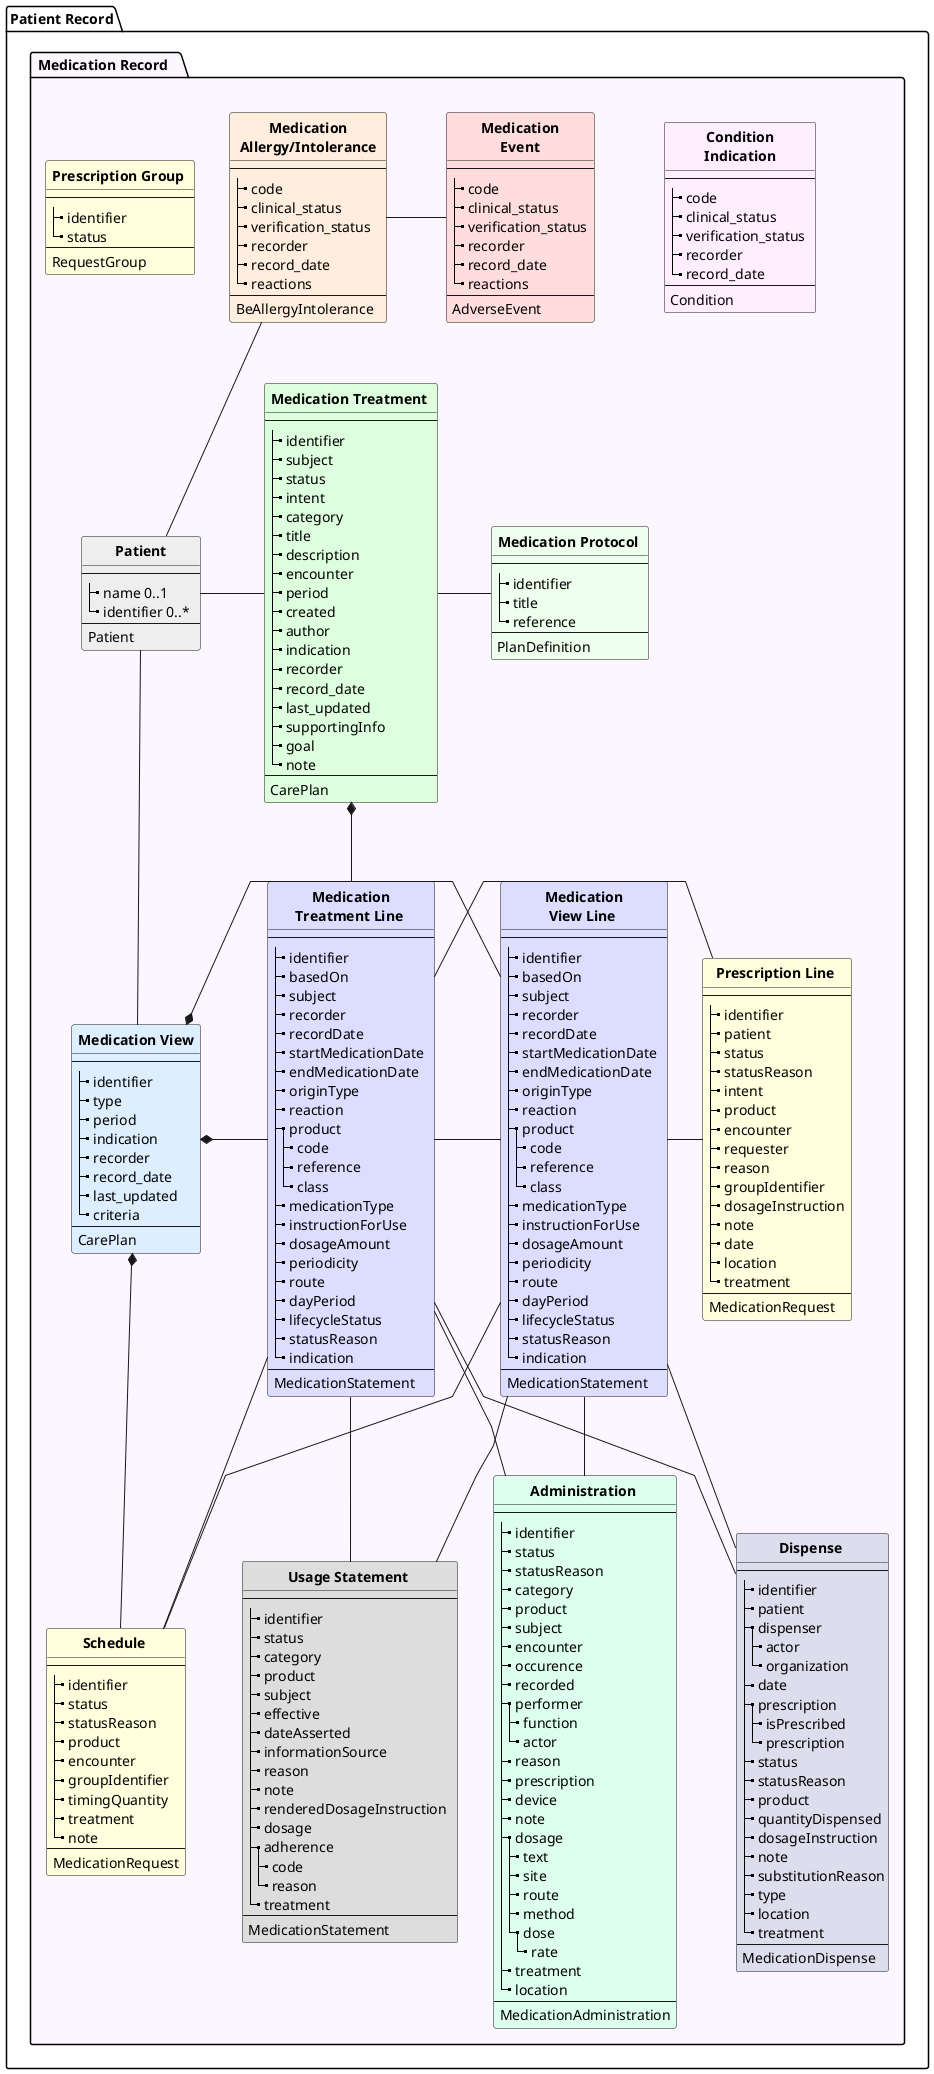 @startuml
hide stereotype
hide circle
skinparam linetype polyline
'!pragma graphviz_dot smetana

package "Patient Record" as PR {

  package " Medication Record   " as MR #FCF7FF {
    class "**Patient**" as p #EEE {
--
|_ name 0..1
|_ identifier 0..*   
--
Patient  
        }
    class " **Medication View** " as MS #DEF {
        --
        |_ identifier
        |_ type
        |_ period
        |_ indication
        |_ recorder
        |_ record_date
        |_ last_updated
        |_ criteria
        --
        CarePlan
    }



    class " **Medication** \n **Treatment Line ** " as MTL #DDF {
        --
        |_ identifier 
        |_ basedOn 
        |_ subject 
        |_ recorder 
        |_ recordDate 
        |_ startMedicationDate   
        |_ endMedicationDate 
        |_ originType 
        |_ reaction 
        |_ product
          |_ code
          |_ reference
          |_ class
        |_ medicationType 
        |_ instructionForUse 
        |_ dosageAmount 
        |_ periodicity 
        |_ route 
        |_ dayPeriod 
        |_ lifecycleStatus 
        |_ statusReason 
        |_ indication
        --
        MedicationStatement
    }

    class " **Medication** \n **View Line ** " as MVL #DDF {
        --
        |_ identifier 
        |_ basedOn 
        |_ subject 
        |_ recorder 
        |_ recordDate 
        |_ startMedicationDate   
        |_ endMedicationDate 
        |_ originType 
        |_ reaction 
        |_ product
          |_ code
          |_ reference
          |_ class
        |_ medicationType 
        |_ instructionForUse 
        |_ dosageAmount 
        |_ periodicity 
        |_ route 
        |_ dayPeriod 
        |_ lifecycleStatus 
        |_ statusReason 
        |_ indication
        --
        MedicationStatement
    }

    class " **Medication Treatment**  " as MT #DFD {
        --
        |_ identifier
        |_ subject  
        |_ status  
        |_ intent  
        |_ category  
        |_ title  
        |_ description  
        |_ encounter  
        |_ period  
        |_ created  
        |_ author  
        |_ indication
        |_ recorder
        |_ record_date
        |_ last_updated
        |_ supportingInfo  
        |_ goal  
        |_ note   
        --
        CarePlan
    }




    class " **Medication Protocol**  " as MP #EFE {
    --
    |_ identifier
    |_ title
    |_ reference
    --
    PlanDefinition
    }


class " **Medication** \n  **Allergy/Intolerance**  " as MAL #FED {
--
|_ code
|_ clinical_status
|_ verification_status  
|_ recorder
|_ record_date
|_ reactions
--
BeAllergyIntolerance
}

class " **Prescription Group**  " as PRE #FFD {
--
|_ identifier
|_ status
--
RequestGroup
}

class " **Prescription Line**  " as PREL #FFD {
--
|_ identifier 
|_ patient 
|_ status 
|_ statusReason 
|_ intent 
|_ product
|_ encounter 
|_ requester 
|_ reason 
|_ groupIdentifier 
|_ dosageInstruction  
|_ note 
|_ date 
|_ location 
|_ treatment 
--
MedicationRequest
}


class " **Schedule**  " as SCH #FFD {
--
|_ identifier
|_ status
|_ statusReason 
|_ product
|_ encounter 
|_ groupIdentifier 
|_ timingQuantity 
|_ treatment 
|_ note 
--
MedicationRequest
}

class " **Dispense**  " as DIS #DDE {
--
|_ identifier
|_ patient
|_ dispenser
  |_ actor
  |_ organization
|_ date
|_ prescription
  |_ isPrescribed
  |_ prescription
|_ status
|_ statusReason
|_ product
|_ quantityDispensed
|_ dosageInstruction
|_ note
|_ substitutionReason 
|_ type
|_ location
|_ treatment
--
MedicationDispense
}

class " **Administration**  " as ADM #DFE {
--
|_ identifier 
|_ status 
|_ statusReason 
|_ category 
|_ product
|_ subject 
|_ encounter 
|_ occurence
|_ recorded 
|_ performer 
  |_ function 
  |_ actor 
|_ reason
|_ prescription 
|_ device 
|_ note 
|_ dosage 
  |_ text 
  |_ site 
  |_ route 
  |_ method 
  |_ dose 
    |_ rate
|_ treatment 
|_ location 
--
MedicationAdministration
}

class " **Usage Statement**  " as USE #DDD {
--
|_ identifier  
|_ status  
|_ category  
|_ product
|_ subject  
|_ effective
|_ dateAsserted
|_ informationSource  
|_ reason
|_ note  
|_ renderedDosageInstruction   
|_ dosage  
|_ adherence  
  |_ code  
  |_ reason  
|_ treatment  
--
MedicationStatement
}




class " **Medication** \n  **Event**  " as ADE #FDD {
--
|_ code
|_ clinical_status
|_ verification_status  
|_ recorder
|_ record_date
|_ reactions
--
AdverseEvent
}



class " **Condition** \n **Indication** " as IND #FEF {
--
|_ code
|_ clinical_status
|_ verification_status   
|_ recorder
|_ record_date
--
Condition
}


p -d- MS
MS *-r- MVL: "         "
MS *-r- MTL: "         "
MVL -r- MTL: "         "
MT *-d- MTL: "         "
p -r- MT : "        "
MT -r- MP : "     "

p -u- MAL
MAL -r- ADE : "       "
ADE -r[hidden]- IND : "          "


'PRE *-r- PREL

'MTL -r- PRE
MTL -r- PREL:"         "
MTL - USE
MTL -d- DIS
MTL - ADM
MS *-d- SCH
MTL - SCH




MVL - PREL
MVL - USE
MVL - DIS
MVL - ADM
MVL - SCH


'MS -d[hidden]- USE
SCH -r[hidden]- USE : "      "
USE -r[hidden]- DIS: "      "
DIS -r[hidden]- ADM: "       "



  }
}
@enduml
